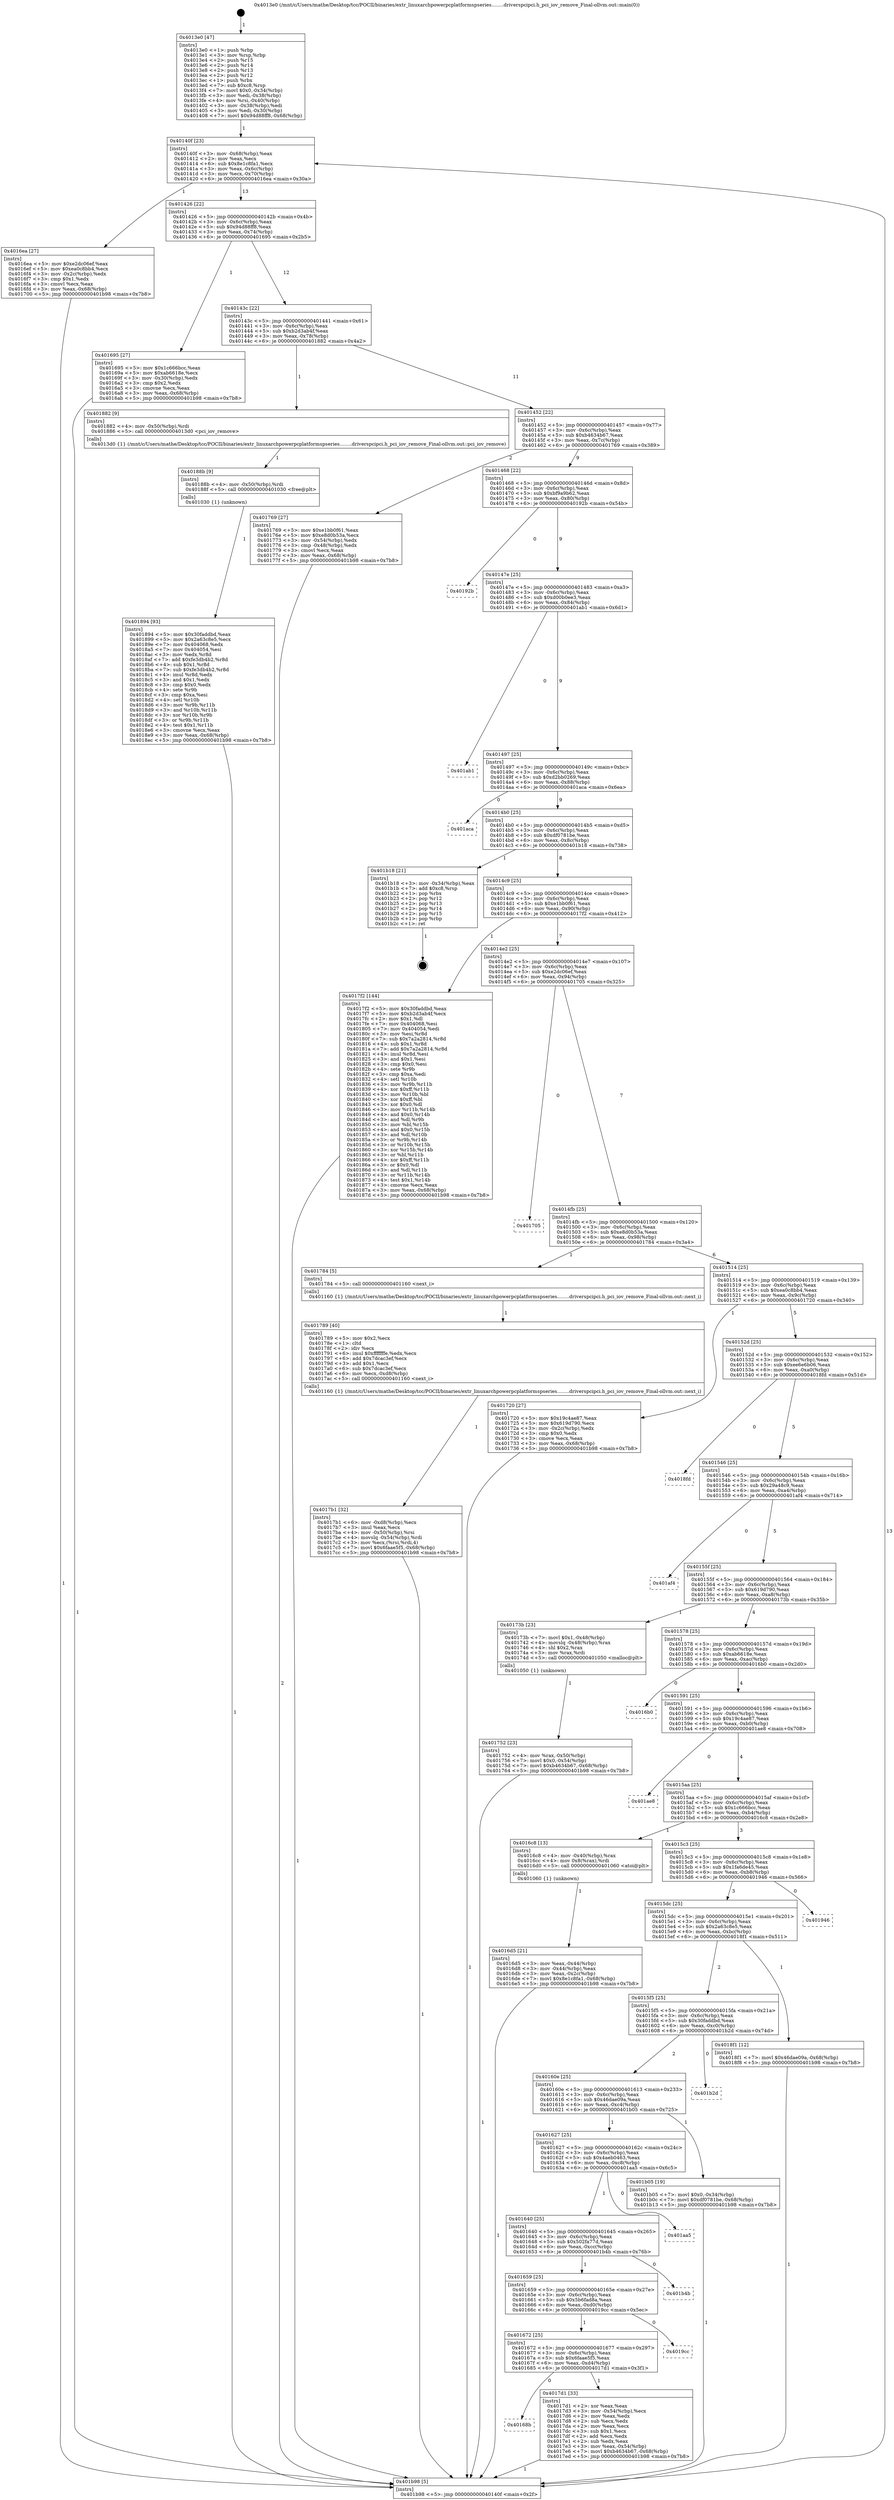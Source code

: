 digraph "0x4013e0" {
  label = "0x4013e0 (/mnt/c/Users/mathe/Desktop/tcc/POCII/binaries/extr_linuxarchpowerpcplatformspseries........driverspcipci.h_pci_iov_remove_Final-ollvm.out::main(0))"
  labelloc = "t"
  node[shape=record]

  Entry [label="",width=0.3,height=0.3,shape=circle,fillcolor=black,style=filled]
  "0x40140f" [label="{
     0x40140f [23]\l
     | [instrs]\l
     &nbsp;&nbsp;0x40140f \<+3\>: mov -0x68(%rbp),%eax\l
     &nbsp;&nbsp;0x401412 \<+2\>: mov %eax,%ecx\l
     &nbsp;&nbsp;0x401414 \<+6\>: sub $0x8e1c8fa1,%ecx\l
     &nbsp;&nbsp;0x40141a \<+3\>: mov %eax,-0x6c(%rbp)\l
     &nbsp;&nbsp;0x40141d \<+3\>: mov %ecx,-0x70(%rbp)\l
     &nbsp;&nbsp;0x401420 \<+6\>: je 00000000004016ea \<main+0x30a\>\l
  }"]
  "0x4016ea" [label="{
     0x4016ea [27]\l
     | [instrs]\l
     &nbsp;&nbsp;0x4016ea \<+5\>: mov $0xe2dc06ef,%eax\l
     &nbsp;&nbsp;0x4016ef \<+5\>: mov $0xea0c8bb4,%ecx\l
     &nbsp;&nbsp;0x4016f4 \<+3\>: mov -0x2c(%rbp),%edx\l
     &nbsp;&nbsp;0x4016f7 \<+3\>: cmp $0x1,%edx\l
     &nbsp;&nbsp;0x4016fa \<+3\>: cmovl %ecx,%eax\l
     &nbsp;&nbsp;0x4016fd \<+3\>: mov %eax,-0x68(%rbp)\l
     &nbsp;&nbsp;0x401700 \<+5\>: jmp 0000000000401b98 \<main+0x7b8\>\l
  }"]
  "0x401426" [label="{
     0x401426 [22]\l
     | [instrs]\l
     &nbsp;&nbsp;0x401426 \<+5\>: jmp 000000000040142b \<main+0x4b\>\l
     &nbsp;&nbsp;0x40142b \<+3\>: mov -0x6c(%rbp),%eax\l
     &nbsp;&nbsp;0x40142e \<+5\>: sub $0x94d88ff8,%eax\l
     &nbsp;&nbsp;0x401433 \<+3\>: mov %eax,-0x74(%rbp)\l
     &nbsp;&nbsp;0x401436 \<+6\>: je 0000000000401695 \<main+0x2b5\>\l
  }"]
  Exit [label="",width=0.3,height=0.3,shape=circle,fillcolor=black,style=filled,peripheries=2]
  "0x401695" [label="{
     0x401695 [27]\l
     | [instrs]\l
     &nbsp;&nbsp;0x401695 \<+5\>: mov $0x1c666bcc,%eax\l
     &nbsp;&nbsp;0x40169a \<+5\>: mov $0xab6618e,%ecx\l
     &nbsp;&nbsp;0x40169f \<+3\>: mov -0x30(%rbp),%edx\l
     &nbsp;&nbsp;0x4016a2 \<+3\>: cmp $0x2,%edx\l
     &nbsp;&nbsp;0x4016a5 \<+3\>: cmovne %ecx,%eax\l
     &nbsp;&nbsp;0x4016a8 \<+3\>: mov %eax,-0x68(%rbp)\l
     &nbsp;&nbsp;0x4016ab \<+5\>: jmp 0000000000401b98 \<main+0x7b8\>\l
  }"]
  "0x40143c" [label="{
     0x40143c [22]\l
     | [instrs]\l
     &nbsp;&nbsp;0x40143c \<+5\>: jmp 0000000000401441 \<main+0x61\>\l
     &nbsp;&nbsp;0x401441 \<+3\>: mov -0x6c(%rbp),%eax\l
     &nbsp;&nbsp;0x401444 \<+5\>: sub $0xb2d3ab4f,%eax\l
     &nbsp;&nbsp;0x401449 \<+3\>: mov %eax,-0x78(%rbp)\l
     &nbsp;&nbsp;0x40144c \<+6\>: je 0000000000401882 \<main+0x4a2\>\l
  }"]
  "0x401b98" [label="{
     0x401b98 [5]\l
     | [instrs]\l
     &nbsp;&nbsp;0x401b98 \<+5\>: jmp 000000000040140f \<main+0x2f\>\l
  }"]
  "0x4013e0" [label="{
     0x4013e0 [47]\l
     | [instrs]\l
     &nbsp;&nbsp;0x4013e0 \<+1\>: push %rbp\l
     &nbsp;&nbsp;0x4013e1 \<+3\>: mov %rsp,%rbp\l
     &nbsp;&nbsp;0x4013e4 \<+2\>: push %r15\l
     &nbsp;&nbsp;0x4013e6 \<+2\>: push %r14\l
     &nbsp;&nbsp;0x4013e8 \<+2\>: push %r13\l
     &nbsp;&nbsp;0x4013ea \<+2\>: push %r12\l
     &nbsp;&nbsp;0x4013ec \<+1\>: push %rbx\l
     &nbsp;&nbsp;0x4013ed \<+7\>: sub $0xc8,%rsp\l
     &nbsp;&nbsp;0x4013f4 \<+7\>: movl $0x0,-0x34(%rbp)\l
     &nbsp;&nbsp;0x4013fb \<+3\>: mov %edi,-0x38(%rbp)\l
     &nbsp;&nbsp;0x4013fe \<+4\>: mov %rsi,-0x40(%rbp)\l
     &nbsp;&nbsp;0x401402 \<+3\>: mov -0x38(%rbp),%edi\l
     &nbsp;&nbsp;0x401405 \<+3\>: mov %edi,-0x30(%rbp)\l
     &nbsp;&nbsp;0x401408 \<+7\>: movl $0x94d88ff8,-0x68(%rbp)\l
  }"]
  "0x401894" [label="{
     0x401894 [93]\l
     | [instrs]\l
     &nbsp;&nbsp;0x401894 \<+5\>: mov $0x30faddbd,%eax\l
     &nbsp;&nbsp;0x401899 \<+5\>: mov $0x2a63c8e5,%ecx\l
     &nbsp;&nbsp;0x40189e \<+7\>: mov 0x404068,%edx\l
     &nbsp;&nbsp;0x4018a5 \<+7\>: mov 0x404054,%esi\l
     &nbsp;&nbsp;0x4018ac \<+3\>: mov %edx,%r8d\l
     &nbsp;&nbsp;0x4018af \<+7\>: add $0xfe3db4b2,%r8d\l
     &nbsp;&nbsp;0x4018b6 \<+4\>: sub $0x1,%r8d\l
     &nbsp;&nbsp;0x4018ba \<+7\>: sub $0xfe3db4b2,%r8d\l
     &nbsp;&nbsp;0x4018c1 \<+4\>: imul %r8d,%edx\l
     &nbsp;&nbsp;0x4018c5 \<+3\>: and $0x1,%edx\l
     &nbsp;&nbsp;0x4018c8 \<+3\>: cmp $0x0,%edx\l
     &nbsp;&nbsp;0x4018cb \<+4\>: sete %r9b\l
     &nbsp;&nbsp;0x4018cf \<+3\>: cmp $0xa,%esi\l
     &nbsp;&nbsp;0x4018d2 \<+4\>: setl %r10b\l
     &nbsp;&nbsp;0x4018d6 \<+3\>: mov %r9b,%r11b\l
     &nbsp;&nbsp;0x4018d9 \<+3\>: and %r10b,%r11b\l
     &nbsp;&nbsp;0x4018dc \<+3\>: xor %r10b,%r9b\l
     &nbsp;&nbsp;0x4018df \<+3\>: or %r9b,%r11b\l
     &nbsp;&nbsp;0x4018e2 \<+4\>: test $0x1,%r11b\l
     &nbsp;&nbsp;0x4018e6 \<+3\>: cmovne %ecx,%eax\l
     &nbsp;&nbsp;0x4018e9 \<+3\>: mov %eax,-0x68(%rbp)\l
     &nbsp;&nbsp;0x4018ec \<+5\>: jmp 0000000000401b98 \<main+0x7b8\>\l
  }"]
  "0x401882" [label="{
     0x401882 [9]\l
     | [instrs]\l
     &nbsp;&nbsp;0x401882 \<+4\>: mov -0x50(%rbp),%rdi\l
     &nbsp;&nbsp;0x401886 \<+5\>: call 00000000004013d0 \<pci_iov_remove\>\l
     | [calls]\l
     &nbsp;&nbsp;0x4013d0 \{1\} (/mnt/c/Users/mathe/Desktop/tcc/POCII/binaries/extr_linuxarchpowerpcplatformspseries........driverspcipci.h_pci_iov_remove_Final-ollvm.out::pci_iov_remove)\l
  }"]
  "0x401452" [label="{
     0x401452 [22]\l
     | [instrs]\l
     &nbsp;&nbsp;0x401452 \<+5\>: jmp 0000000000401457 \<main+0x77\>\l
     &nbsp;&nbsp;0x401457 \<+3\>: mov -0x6c(%rbp),%eax\l
     &nbsp;&nbsp;0x40145a \<+5\>: sub $0xb4634b67,%eax\l
     &nbsp;&nbsp;0x40145f \<+3\>: mov %eax,-0x7c(%rbp)\l
     &nbsp;&nbsp;0x401462 \<+6\>: je 0000000000401769 \<main+0x389\>\l
  }"]
  "0x40188b" [label="{
     0x40188b [9]\l
     | [instrs]\l
     &nbsp;&nbsp;0x40188b \<+4\>: mov -0x50(%rbp),%rdi\l
     &nbsp;&nbsp;0x40188f \<+5\>: call 0000000000401030 \<free@plt\>\l
     | [calls]\l
     &nbsp;&nbsp;0x401030 \{1\} (unknown)\l
  }"]
  "0x401769" [label="{
     0x401769 [27]\l
     | [instrs]\l
     &nbsp;&nbsp;0x401769 \<+5\>: mov $0xe1bb0f61,%eax\l
     &nbsp;&nbsp;0x40176e \<+5\>: mov $0xe8d0b53a,%ecx\l
     &nbsp;&nbsp;0x401773 \<+3\>: mov -0x54(%rbp),%edx\l
     &nbsp;&nbsp;0x401776 \<+3\>: cmp -0x48(%rbp),%edx\l
     &nbsp;&nbsp;0x401779 \<+3\>: cmovl %ecx,%eax\l
     &nbsp;&nbsp;0x40177c \<+3\>: mov %eax,-0x68(%rbp)\l
     &nbsp;&nbsp;0x40177f \<+5\>: jmp 0000000000401b98 \<main+0x7b8\>\l
  }"]
  "0x401468" [label="{
     0x401468 [22]\l
     | [instrs]\l
     &nbsp;&nbsp;0x401468 \<+5\>: jmp 000000000040146d \<main+0x8d\>\l
     &nbsp;&nbsp;0x40146d \<+3\>: mov -0x6c(%rbp),%eax\l
     &nbsp;&nbsp;0x401470 \<+5\>: sub $0xbf9a9b62,%eax\l
     &nbsp;&nbsp;0x401475 \<+3\>: mov %eax,-0x80(%rbp)\l
     &nbsp;&nbsp;0x401478 \<+6\>: je 000000000040192b \<main+0x54b\>\l
  }"]
  "0x40168b" [label="{
     0x40168b\l
  }", style=dashed]
  "0x40192b" [label="{
     0x40192b\l
  }", style=dashed]
  "0x40147e" [label="{
     0x40147e [25]\l
     | [instrs]\l
     &nbsp;&nbsp;0x40147e \<+5\>: jmp 0000000000401483 \<main+0xa3\>\l
     &nbsp;&nbsp;0x401483 \<+3\>: mov -0x6c(%rbp),%eax\l
     &nbsp;&nbsp;0x401486 \<+5\>: sub $0xd00b0ee3,%eax\l
     &nbsp;&nbsp;0x40148b \<+6\>: mov %eax,-0x84(%rbp)\l
     &nbsp;&nbsp;0x401491 \<+6\>: je 0000000000401ab1 \<main+0x6d1\>\l
  }"]
  "0x4017d1" [label="{
     0x4017d1 [33]\l
     | [instrs]\l
     &nbsp;&nbsp;0x4017d1 \<+2\>: xor %eax,%eax\l
     &nbsp;&nbsp;0x4017d3 \<+3\>: mov -0x54(%rbp),%ecx\l
     &nbsp;&nbsp;0x4017d6 \<+2\>: mov %eax,%edx\l
     &nbsp;&nbsp;0x4017d8 \<+2\>: sub %ecx,%edx\l
     &nbsp;&nbsp;0x4017da \<+2\>: mov %eax,%ecx\l
     &nbsp;&nbsp;0x4017dc \<+3\>: sub $0x1,%ecx\l
     &nbsp;&nbsp;0x4017df \<+2\>: add %ecx,%edx\l
     &nbsp;&nbsp;0x4017e1 \<+2\>: sub %edx,%eax\l
     &nbsp;&nbsp;0x4017e3 \<+3\>: mov %eax,-0x54(%rbp)\l
     &nbsp;&nbsp;0x4017e6 \<+7\>: movl $0xb4634b67,-0x68(%rbp)\l
     &nbsp;&nbsp;0x4017ed \<+5\>: jmp 0000000000401b98 \<main+0x7b8\>\l
  }"]
  "0x401ab1" [label="{
     0x401ab1\l
  }", style=dashed]
  "0x401497" [label="{
     0x401497 [25]\l
     | [instrs]\l
     &nbsp;&nbsp;0x401497 \<+5\>: jmp 000000000040149c \<main+0xbc\>\l
     &nbsp;&nbsp;0x40149c \<+3\>: mov -0x6c(%rbp),%eax\l
     &nbsp;&nbsp;0x40149f \<+5\>: sub $0xd2bb0269,%eax\l
     &nbsp;&nbsp;0x4014a4 \<+6\>: mov %eax,-0x88(%rbp)\l
     &nbsp;&nbsp;0x4014aa \<+6\>: je 0000000000401aca \<main+0x6ea\>\l
  }"]
  "0x401672" [label="{
     0x401672 [25]\l
     | [instrs]\l
     &nbsp;&nbsp;0x401672 \<+5\>: jmp 0000000000401677 \<main+0x297\>\l
     &nbsp;&nbsp;0x401677 \<+3\>: mov -0x6c(%rbp),%eax\l
     &nbsp;&nbsp;0x40167a \<+5\>: sub $0x6faae5f5,%eax\l
     &nbsp;&nbsp;0x40167f \<+6\>: mov %eax,-0xd4(%rbp)\l
     &nbsp;&nbsp;0x401685 \<+6\>: je 00000000004017d1 \<main+0x3f1\>\l
  }"]
  "0x401aca" [label="{
     0x401aca\l
  }", style=dashed]
  "0x4014b0" [label="{
     0x4014b0 [25]\l
     | [instrs]\l
     &nbsp;&nbsp;0x4014b0 \<+5\>: jmp 00000000004014b5 \<main+0xd5\>\l
     &nbsp;&nbsp;0x4014b5 \<+3\>: mov -0x6c(%rbp),%eax\l
     &nbsp;&nbsp;0x4014b8 \<+5\>: sub $0xdf0781be,%eax\l
     &nbsp;&nbsp;0x4014bd \<+6\>: mov %eax,-0x8c(%rbp)\l
     &nbsp;&nbsp;0x4014c3 \<+6\>: je 0000000000401b18 \<main+0x738\>\l
  }"]
  "0x4019cc" [label="{
     0x4019cc\l
  }", style=dashed]
  "0x401b18" [label="{
     0x401b18 [21]\l
     | [instrs]\l
     &nbsp;&nbsp;0x401b18 \<+3\>: mov -0x34(%rbp),%eax\l
     &nbsp;&nbsp;0x401b1b \<+7\>: add $0xc8,%rsp\l
     &nbsp;&nbsp;0x401b22 \<+1\>: pop %rbx\l
     &nbsp;&nbsp;0x401b23 \<+2\>: pop %r12\l
     &nbsp;&nbsp;0x401b25 \<+2\>: pop %r13\l
     &nbsp;&nbsp;0x401b27 \<+2\>: pop %r14\l
     &nbsp;&nbsp;0x401b29 \<+2\>: pop %r15\l
     &nbsp;&nbsp;0x401b2b \<+1\>: pop %rbp\l
     &nbsp;&nbsp;0x401b2c \<+1\>: ret\l
  }"]
  "0x4014c9" [label="{
     0x4014c9 [25]\l
     | [instrs]\l
     &nbsp;&nbsp;0x4014c9 \<+5\>: jmp 00000000004014ce \<main+0xee\>\l
     &nbsp;&nbsp;0x4014ce \<+3\>: mov -0x6c(%rbp),%eax\l
     &nbsp;&nbsp;0x4014d1 \<+5\>: sub $0xe1bb0f61,%eax\l
     &nbsp;&nbsp;0x4014d6 \<+6\>: mov %eax,-0x90(%rbp)\l
     &nbsp;&nbsp;0x4014dc \<+6\>: je 00000000004017f2 \<main+0x412\>\l
  }"]
  "0x401659" [label="{
     0x401659 [25]\l
     | [instrs]\l
     &nbsp;&nbsp;0x401659 \<+5\>: jmp 000000000040165e \<main+0x27e\>\l
     &nbsp;&nbsp;0x40165e \<+3\>: mov -0x6c(%rbp),%eax\l
     &nbsp;&nbsp;0x401661 \<+5\>: sub $0x5b6fad8a,%eax\l
     &nbsp;&nbsp;0x401666 \<+6\>: mov %eax,-0xd0(%rbp)\l
     &nbsp;&nbsp;0x40166c \<+6\>: je 00000000004019cc \<main+0x5ec\>\l
  }"]
  "0x4017f2" [label="{
     0x4017f2 [144]\l
     | [instrs]\l
     &nbsp;&nbsp;0x4017f2 \<+5\>: mov $0x30faddbd,%eax\l
     &nbsp;&nbsp;0x4017f7 \<+5\>: mov $0xb2d3ab4f,%ecx\l
     &nbsp;&nbsp;0x4017fc \<+2\>: mov $0x1,%dl\l
     &nbsp;&nbsp;0x4017fe \<+7\>: mov 0x404068,%esi\l
     &nbsp;&nbsp;0x401805 \<+7\>: mov 0x404054,%edi\l
     &nbsp;&nbsp;0x40180c \<+3\>: mov %esi,%r8d\l
     &nbsp;&nbsp;0x40180f \<+7\>: sub $0x7a2a2814,%r8d\l
     &nbsp;&nbsp;0x401816 \<+4\>: sub $0x1,%r8d\l
     &nbsp;&nbsp;0x40181a \<+7\>: add $0x7a2a2814,%r8d\l
     &nbsp;&nbsp;0x401821 \<+4\>: imul %r8d,%esi\l
     &nbsp;&nbsp;0x401825 \<+3\>: and $0x1,%esi\l
     &nbsp;&nbsp;0x401828 \<+3\>: cmp $0x0,%esi\l
     &nbsp;&nbsp;0x40182b \<+4\>: sete %r9b\l
     &nbsp;&nbsp;0x40182f \<+3\>: cmp $0xa,%edi\l
     &nbsp;&nbsp;0x401832 \<+4\>: setl %r10b\l
     &nbsp;&nbsp;0x401836 \<+3\>: mov %r9b,%r11b\l
     &nbsp;&nbsp;0x401839 \<+4\>: xor $0xff,%r11b\l
     &nbsp;&nbsp;0x40183d \<+3\>: mov %r10b,%bl\l
     &nbsp;&nbsp;0x401840 \<+3\>: xor $0xff,%bl\l
     &nbsp;&nbsp;0x401843 \<+3\>: xor $0x0,%dl\l
     &nbsp;&nbsp;0x401846 \<+3\>: mov %r11b,%r14b\l
     &nbsp;&nbsp;0x401849 \<+4\>: and $0x0,%r14b\l
     &nbsp;&nbsp;0x40184d \<+3\>: and %dl,%r9b\l
     &nbsp;&nbsp;0x401850 \<+3\>: mov %bl,%r15b\l
     &nbsp;&nbsp;0x401853 \<+4\>: and $0x0,%r15b\l
     &nbsp;&nbsp;0x401857 \<+3\>: and %dl,%r10b\l
     &nbsp;&nbsp;0x40185a \<+3\>: or %r9b,%r14b\l
     &nbsp;&nbsp;0x40185d \<+3\>: or %r10b,%r15b\l
     &nbsp;&nbsp;0x401860 \<+3\>: xor %r15b,%r14b\l
     &nbsp;&nbsp;0x401863 \<+3\>: or %bl,%r11b\l
     &nbsp;&nbsp;0x401866 \<+4\>: xor $0xff,%r11b\l
     &nbsp;&nbsp;0x40186a \<+3\>: or $0x0,%dl\l
     &nbsp;&nbsp;0x40186d \<+3\>: and %dl,%r11b\l
     &nbsp;&nbsp;0x401870 \<+3\>: or %r11b,%r14b\l
     &nbsp;&nbsp;0x401873 \<+4\>: test $0x1,%r14b\l
     &nbsp;&nbsp;0x401877 \<+3\>: cmovne %ecx,%eax\l
     &nbsp;&nbsp;0x40187a \<+3\>: mov %eax,-0x68(%rbp)\l
     &nbsp;&nbsp;0x40187d \<+5\>: jmp 0000000000401b98 \<main+0x7b8\>\l
  }"]
  "0x4014e2" [label="{
     0x4014e2 [25]\l
     | [instrs]\l
     &nbsp;&nbsp;0x4014e2 \<+5\>: jmp 00000000004014e7 \<main+0x107\>\l
     &nbsp;&nbsp;0x4014e7 \<+3\>: mov -0x6c(%rbp),%eax\l
     &nbsp;&nbsp;0x4014ea \<+5\>: sub $0xe2dc06ef,%eax\l
     &nbsp;&nbsp;0x4014ef \<+6\>: mov %eax,-0x94(%rbp)\l
     &nbsp;&nbsp;0x4014f5 \<+6\>: je 0000000000401705 \<main+0x325\>\l
  }"]
  "0x401b4b" [label="{
     0x401b4b\l
  }", style=dashed]
  "0x401705" [label="{
     0x401705\l
  }", style=dashed]
  "0x4014fb" [label="{
     0x4014fb [25]\l
     | [instrs]\l
     &nbsp;&nbsp;0x4014fb \<+5\>: jmp 0000000000401500 \<main+0x120\>\l
     &nbsp;&nbsp;0x401500 \<+3\>: mov -0x6c(%rbp),%eax\l
     &nbsp;&nbsp;0x401503 \<+5\>: sub $0xe8d0b53a,%eax\l
     &nbsp;&nbsp;0x401508 \<+6\>: mov %eax,-0x98(%rbp)\l
     &nbsp;&nbsp;0x40150e \<+6\>: je 0000000000401784 \<main+0x3a4\>\l
  }"]
  "0x401640" [label="{
     0x401640 [25]\l
     | [instrs]\l
     &nbsp;&nbsp;0x401640 \<+5\>: jmp 0000000000401645 \<main+0x265\>\l
     &nbsp;&nbsp;0x401645 \<+3\>: mov -0x6c(%rbp),%eax\l
     &nbsp;&nbsp;0x401648 \<+5\>: sub $0x502fa77d,%eax\l
     &nbsp;&nbsp;0x40164d \<+6\>: mov %eax,-0xcc(%rbp)\l
     &nbsp;&nbsp;0x401653 \<+6\>: je 0000000000401b4b \<main+0x76b\>\l
  }"]
  "0x401784" [label="{
     0x401784 [5]\l
     | [instrs]\l
     &nbsp;&nbsp;0x401784 \<+5\>: call 0000000000401160 \<next_i\>\l
     | [calls]\l
     &nbsp;&nbsp;0x401160 \{1\} (/mnt/c/Users/mathe/Desktop/tcc/POCII/binaries/extr_linuxarchpowerpcplatformspseries........driverspcipci.h_pci_iov_remove_Final-ollvm.out::next_i)\l
  }"]
  "0x401514" [label="{
     0x401514 [25]\l
     | [instrs]\l
     &nbsp;&nbsp;0x401514 \<+5\>: jmp 0000000000401519 \<main+0x139\>\l
     &nbsp;&nbsp;0x401519 \<+3\>: mov -0x6c(%rbp),%eax\l
     &nbsp;&nbsp;0x40151c \<+5\>: sub $0xea0c8bb4,%eax\l
     &nbsp;&nbsp;0x401521 \<+6\>: mov %eax,-0x9c(%rbp)\l
     &nbsp;&nbsp;0x401527 \<+6\>: je 0000000000401720 \<main+0x340\>\l
  }"]
  "0x401aa5" [label="{
     0x401aa5\l
  }", style=dashed]
  "0x401720" [label="{
     0x401720 [27]\l
     | [instrs]\l
     &nbsp;&nbsp;0x401720 \<+5\>: mov $0x19c4ae87,%eax\l
     &nbsp;&nbsp;0x401725 \<+5\>: mov $0x619d790,%ecx\l
     &nbsp;&nbsp;0x40172a \<+3\>: mov -0x2c(%rbp),%edx\l
     &nbsp;&nbsp;0x40172d \<+3\>: cmp $0x0,%edx\l
     &nbsp;&nbsp;0x401730 \<+3\>: cmove %ecx,%eax\l
     &nbsp;&nbsp;0x401733 \<+3\>: mov %eax,-0x68(%rbp)\l
     &nbsp;&nbsp;0x401736 \<+5\>: jmp 0000000000401b98 \<main+0x7b8\>\l
  }"]
  "0x40152d" [label="{
     0x40152d [25]\l
     | [instrs]\l
     &nbsp;&nbsp;0x40152d \<+5\>: jmp 0000000000401532 \<main+0x152\>\l
     &nbsp;&nbsp;0x401532 \<+3\>: mov -0x6c(%rbp),%eax\l
     &nbsp;&nbsp;0x401535 \<+5\>: sub $0xee6e6b06,%eax\l
     &nbsp;&nbsp;0x40153a \<+6\>: mov %eax,-0xa0(%rbp)\l
     &nbsp;&nbsp;0x401540 \<+6\>: je 00000000004018fd \<main+0x51d\>\l
  }"]
  "0x401627" [label="{
     0x401627 [25]\l
     | [instrs]\l
     &nbsp;&nbsp;0x401627 \<+5\>: jmp 000000000040162c \<main+0x24c\>\l
     &nbsp;&nbsp;0x40162c \<+3\>: mov -0x6c(%rbp),%eax\l
     &nbsp;&nbsp;0x40162f \<+5\>: sub $0x4aeb0463,%eax\l
     &nbsp;&nbsp;0x401634 \<+6\>: mov %eax,-0xc8(%rbp)\l
     &nbsp;&nbsp;0x40163a \<+6\>: je 0000000000401aa5 \<main+0x6c5\>\l
  }"]
  "0x4018fd" [label="{
     0x4018fd\l
  }", style=dashed]
  "0x401546" [label="{
     0x401546 [25]\l
     | [instrs]\l
     &nbsp;&nbsp;0x401546 \<+5\>: jmp 000000000040154b \<main+0x16b\>\l
     &nbsp;&nbsp;0x40154b \<+3\>: mov -0x6c(%rbp),%eax\l
     &nbsp;&nbsp;0x40154e \<+5\>: sub $0x29a48c9,%eax\l
     &nbsp;&nbsp;0x401553 \<+6\>: mov %eax,-0xa4(%rbp)\l
     &nbsp;&nbsp;0x401559 \<+6\>: je 0000000000401af4 \<main+0x714\>\l
  }"]
  "0x401b05" [label="{
     0x401b05 [19]\l
     | [instrs]\l
     &nbsp;&nbsp;0x401b05 \<+7\>: movl $0x0,-0x34(%rbp)\l
     &nbsp;&nbsp;0x401b0c \<+7\>: movl $0xdf0781be,-0x68(%rbp)\l
     &nbsp;&nbsp;0x401b13 \<+5\>: jmp 0000000000401b98 \<main+0x7b8\>\l
  }"]
  "0x401af4" [label="{
     0x401af4\l
  }", style=dashed]
  "0x40155f" [label="{
     0x40155f [25]\l
     | [instrs]\l
     &nbsp;&nbsp;0x40155f \<+5\>: jmp 0000000000401564 \<main+0x184\>\l
     &nbsp;&nbsp;0x401564 \<+3\>: mov -0x6c(%rbp),%eax\l
     &nbsp;&nbsp;0x401567 \<+5\>: sub $0x619d790,%eax\l
     &nbsp;&nbsp;0x40156c \<+6\>: mov %eax,-0xa8(%rbp)\l
     &nbsp;&nbsp;0x401572 \<+6\>: je 000000000040173b \<main+0x35b\>\l
  }"]
  "0x40160e" [label="{
     0x40160e [25]\l
     | [instrs]\l
     &nbsp;&nbsp;0x40160e \<+5\>: jmp 0000000000401613 \<main+0x233\>\l
     &nbsp;&nbsp;0x401613 \<+3\>: mov -0x6c(%rbp),%eax\l
     &nbsp;&nbsp;0x401616 \<+5\>: sub $0x46dae09a,%eax\l
     &nbsp;&nbsp;0x40161b \<+6\>: mov %eax,-0xc4(%rbp)\l
     &nbsp;&nbsp;0x401621 \<+6\>: je 0000000000401b05 \<main+0x725\>\l
  }"]
  "0x40173b" [label="{
     0x40173b [23]\l
     | [instrs]\l
     &nbsp;&nbsp;0x40173b \<+7\>: movl $0x1,-0x48(%rbp)\l
     &nbsp;&nbsp;0x401742 \<+4\>: movslq -0x48(%rbp),%rax\l
     &nbsp;&nbsp;0x401746 \<+4\>: shl $0x2,%rax\l
     &nbsp;&nbsp;0x40174a \<+3\>: mov %rax,%rdi\l
     &nbsp;&nbsp;0x40174d \<+5\>: call 0000000000401050 \<malloc@plt\>\l
     | [calls]\l
     &nbsp;&nbsp;0x401050 \{1\} (unknown)\l
  }"]
  "0x401578" [label="{
     0x401578 [25]\l
     | [instrs]\l
     &nbsp;&nbsp;0x401578 \<+5\>: jmp 000000000040157d \<main+0x19d\>\l
     &nbsp;&nbsp;0x40157d \<+3\>: mov -0x6c(%rbp),%eax\l
     &nbsp;&nbsp;0x401580 \<+5\>: sub $0xab6618e,%eax\l
     &nbsp;&nbsp;0x401585 \<+6\>: mov %eax,-0xac(%rbp)\l
     &nbsp;&nbsp;0x40158b \<+6\>: je 00000000004016b0 \<main+0x2d0\>\l
  }"]
  "0x401b2d" [label="{
     0x401b2d\l
  }", style=dashed]
  "0x4016b0" [label="{
     0x4016b0\l
  }", style=dashed]
  "0x401591" [label="{
     0x401591 [25]\l
     | [instrs]\l
     &nbsp;&nbsp;0x401591 \<+5\>: jmp 0000000000401596 \<main+0x1b6\>\l
     &nbsp;&nbsp;0x401596 \<+3\>: mov -0x6c(%rbp),%eax\l
     &nbsp;&nbsp;0x401599 \<+5\>: sub $0x19c4ae87,%eax\l
     &nbsp;&nbsp;0x40159e \<+6\>: mov %eax,-0xb0(%rbp)\l
     &nbsp;&nbsp;0x4015a4 \<+6\>: je 0000000000401ae8 \<main+0x708\>\l
  }"]
  "0x4015f5" [label="{
     0x4015f5 [25]\l
     | [instrs]\l
     &nbsp;&nbsp;0x4015f5 \<+5\>: jmp 00000000004015fa \<main+0x21a\>\l
     &nbsp;&nbsp;0x4015fa \<+3\>: mov -0x6c(%rbp),%eax\l
     &nbsp;&nbsp;0x4015fd \<+5\>: sub $0x30faddbd,%eax\l
     &nbsp;&nbsp;0x401602 \<+6\>: mov %eax,-0xc0(%rbp)\l
     &nbsp;&nbsp;0x401608 \<+6\>: je 0000000000401b2d \<main+0x74d\>\l
  }"]
  "0x401ae8" [label="{
     0x401ae8\l
  }", style=dashed]
  "0x4015aa" [label="{
     0x4015aa [25]\l
     | [instrs]\l
     &nbsp;&nbsp;0x4015aa \<+5\>: jmp 00000000004015af \<main+0x1cf\>\l
     &nbsp;&nbsp;0x4015af \<+3\>: mov -0x6c(%rbp),%eax\l
     &nbsp;&nbsp;0x4015b2 \<+5\>: sub $0x1c666bcc,%eax\l
     &nbsp;&nbsp;0x4015b7 \<+6\>: mov %eax,-0xb4(%rbp)\l
     &nbsp;&nbsp;0x4015bd \<+6\>: je 00000000004016c8 \<main+0x2e8\>\l
  }"]
  "0x4018f1" [label="{
     0x4018f1 [12]\l
     | [instrs]\l
     &nbsp;&nbsp;0x4018f1 \<+7\>: movl $0x46dae09a,-0x68(%rbp)\l
     &nbsp;&nbsp;0x4018f8 \<+5\>: jmp 0000000000401b98 \<main+0x7b8\>\l
  }"]
  "0x4016c8" [label="{
     0x4016c8 [13]\l
     | [instrs]\l
     &nbsp;&nbsp;0x4016c8 \<+4\>: mov -0x40(%rbp),%rax\l
     &nbsp;&nbsp;0x4016cc \<+4\>: mov 0x8(%rax),%rdi\l
     &nbsp;&nbsp;0x4016d0 \<+5\>: call 0000000000401060 \<atoi@plt\>\l
     | [calls]\l
     &nbsp;&nbsp;0x401060 \{1\} (unknown)\l
  }"]
  "0x4015c3" [label="{
     0x4015c3 [25]\l
     | [instrs]\l
     &nbsp;&nbsp;0x4015c3 \<+5\>: jmp 00000000004015c8 \<main+0x1e8\>\l
     &nbsp;&nbsp;0x4015c8 \<+3\>: mov -0x6c(%rbp),%eax\l
     &nbsp;&nbsp;0x4015cb \<+5\>: sub $0x1fa6de45,%eax\l
     &nbsp;&nbsp;0x4015d0 \<+6\>: mov %eax,-0xb8(%rbp)\l
     &nbsp;&nbsp;0x4015d6 \<+6\>: je 0000000000401946 \<main+0x566\>\l
  }"]
  "0x4016d5" [label="{
     0x4016d5 [21]\l
     | [instrs]\l
     &nbsp;&nbsp;0x4016d5 \<+3\>: mov %eax,-0x44(%rbp)\l
     &nbsp;&nbsp;0x4016d8 \<+3\>: mov -0x44(%rbp),%eax\l
     &nbsp;&nbsp;0x4016db \<+3\>: mov %eax,-0x2c(%rbp)\l
     &nbsp;&nbsp;0x4016de \<+7\>: movl $0x8e1c8fa1,-0x68(%rbp)\l
     &nbsp;&nbsp;0x4016e5 \<+5\>: jmp 0000000000401b98 \<main+0x7b8\>\l
  }"]
  "0x401752" [label="{
     0x401752 [23]\l
     | [instrs]\l
     &nbsp;&nbsp;0x401752 \<+4\>: mov %rax,-0x50(%rbp)\l
     &nbsp;&nbsp;0x401756 \<+7\>: movl $0x0,-0x54(%rbp)\l
     &nbsp;&nbsp;0x40175d \<+7\>: movl $0xb4634b67,-0x68(%rbp)\l
     &nbsp;&nbsp;0x401764 \<+5\>: jmp 0000000000401b98 \<main+0x7b8\>\l
  }"]
  "0x401789" [label="{
     0x401789 [40]\l
     | [instrs]\l
     &nbsp;&nbsp;0x401789 \<+5\>: mov $0x2,%ecx\l
     &nbsp;&nbsp;0x40178e \<+1\>: cltd\l
     &nbsp;&nbsp;0x40178f \<+2\>: idiv %ecx\l
     &nbsp;&nbsp;0x401791 \<+6\>: imul $0xfffffffe,%edx,%ecx\l
     &nbsp;&nbsp;0x401797 \<+6\>: add $0x7dcac3ef,%ecx\l
     &nbsp;&nbsp;0x40179d \<+3\>: add $0x1,%ecx\l
     &nbsp;&nbsp;0x4017a0 \<+6\>: sub $0x7dcac3ef,%ecx\l
     &nbsp;&nbsp;0x4017a6 \<+6\>: mov %ecx,-0xd8(%rbp)\l
     &nbsp;&nbsp;0x4017ac \<+5\>: call 0000000000401160 \<next_i\>\l
     | [calls]\l
     &nbsp;&nbsp;0x401160 \{1\} (/mnt/c/Users/mathe/Desktop/tcc/POCII/binaries/extr_linuxarchpowerpcplatformspseries........driverspcipci.h_pci_iov_remove_Final-ollvm.out::next_i)\l
  }"]
  "0x4017b1" [label="{
     0x4017b1 [32]\l
     | [instrs]\l
     &nbsp;&nbsp;0x4017b1 \<+6\>: mov -0xd8(%rbp),%ecx\l
     &nbsp;&nbsp;0x4017b7 \<+3\>: imul %eax,%ecx\l
     &nbsp;&nbsp;0x4017ba \<+4\>: mov -0x50(%rbp),%rsi\l
     &nbsp;&nbsp;0x4017be \<+4\>: movslq -0x54(%rbp),%rdi\l
     &nbsp;&nbsp;0x4017c2 \<+3\>: mov %ecx,(%rsi,%rdi,4)\l
     &nbsp;&nbsp;0x4017c5 \<+7\>: movl $0x6faae5f5,-0x68(%rbp)\l
     &nbsp;&nbsp;0x4017cc \<+5\>: jmp 0000000000401b98 \<main+0x7b8\>\l
  }"]
  "0x4015dc" [label="{
     0x4015dc [25]\l
     | [instrs]\l
     &nbsp;&nbsp;0x4015dc \<+5\>: jmp 00000000004015e1 \<main+0x201\>\l
     &nbsp;&nbsp;0x4015e1 \<+3\>: mov -0x6c(%rbp),%eax\l
     &nbsp;&nbsp;0x4015e4 \<+5\>: sub $0x2a63c8e5,%eax\l
     &nbsp;&nbsp;0x4015e9 \<+6\>: mov %eax,-0xbc(%rbp)\l
     &nbsp;&nbsp;0x4015ef \<+6\>: je 00000000004018f1 \<main+0x511\>\l
  }"]
  "0x401946" [label="{
     0x401946\l
  }", style=dashed]
  Entry -> "0x4013e0" [label=" 1"]
  "0x40140f" -> "0x4016ea" [label=" 1"]
  "0x40140f" -> "0x401426" [label=" 13"]
  "0x401b18" -> Exit [label=" 1"]
  "0x401426" -> "0x401695" [label=" 1"]
  "0x401426" -> "0x40143c" [label=" 12"]
  "0x401695" -> "0x401b98" [label=" 1"]
  "0x4013e0" -> "0x40140f" [label=" 1"]
  "0x401b98" -> "0x40140f" [label=" 13"]
  "0x401b05" -> "0x401b98" [label=" 1"]
  "0x40143c" -> "0x401882" [label=" 1"]
  "0x40143c" -> "0x401452" [label=" 11"]
  "0x4018f1" -> "0x401b98" [label=" 1"]
  "0x401452" -> "0x401769" [label=" 2"]
  "0x401452" -> "0x401468" [label=" 9"]
  "0x401894" -> "0x401b98" [label=" 1"]
  "0x401468" -> "0x40192b" [label=" 0"]
  "0x401468" -> "0x40147e" [label=" 9"]
  "0x40188b" -> "0x401894" [label=" 1"]
  "0x40147e" -> "0x401ab1" [label=" 0"]
  "0x40147e" -> "0x401497" [label=" 9"]
  "0x401882" -> "0x40188b" [label=" 1"]
  "0x401497" -> "0x401aca" [label=" 0"]
  "0x401497" -> "0x4014b0" [label=" 9"]
  "0x4017d1" -> "0x401b98" [label=" 1"]
  "0x4014b0" -> "0x401b18" [label=" 1"]
  "0x4014b0" -> "0x4014c9" [label=" 8"]
  "0x401672" -> "0x40168b" [label=" 0"]
  "0x4014c9" -> "0x4017f2" [label=" 1"]
  "0x4014c9" -> "0x4014e2" [label=" 7"]
  "0x4017f2" -> "0x401b98" [label=" 1"]
  "0x4014e2" -> "0x401705" [label=" 0"]
  "0x4014e2" -> "0x4014fb" [label=" 7"]
  "0x401659" -> "0x401672" [label=" 1"]
  "0x4014fb" -> "0x401784" [label=" 1"]
  "0x4014fb" -> "0x401514" [label=" 6"]
  "0x401672" -> "0x4017d1" [label=" 1"]
  "0x401514" -> "0x401720" [label=" 1"]
  "0x401514" -> "0x40152d" [label=" 5"]
  "0x401640" -> "0x401659" [label=" 1"]
  "0x40152d" -> "0x4018fd" [label=" 0"]
  "0x40152d" -> "0x401546" [label=" 5"]
  "0x401659" -> "0x4019cc" [label=" 0"]
  "0x401546" -> "0x401af4" [label=" 0"]
  "0x401546" -> "0x40155f" [label=" 5"]
  "0x401627" -> "0x401640" [label=" 1"]
  "0x40155f" -> "0x40173b" [label=" 1"]
  "0x40155f" -> "0x401578" [label=" 4"]
  "0x401640" -> "0x401b4b" [label=" 0"]
  "0x401578" -> "0x4016b0" [label=" 0"]
  "0x401578" -> "0x401591" [label=" 4"]
  "0x40160e" -> "0x401627" [label=" 1"]
  "0x401591" -> "0x401ae8" [label=" 0"]
  "0x401591" -> "0x4015aa" [label=" 4"]
  "0x401627" -> "0x401aa5" [label=" 0"]
  "0x4015aa" -> "0x4016c8" [label=" 1"]
  "0x4015aa" -> "0x4015c3" [label=" 3"]
  "0x4016c8" -> "0x4016d5" [label=" 1"]
  "0x4016d5" -> "0x401b98" [label=" 1"]
  "0x4016ea" -> "0x401b98" [label=" 1"]
  "0x401720" -> "0x401b98" [label=" 1"]
  "0x40173b" -> "0x401752" [label=" 1"]
  "0x401752" -> "0x401b98" [label=" 1"]
  "0x401769" -> "0x401b98" [label=" 2"]
  "0x401784" -> "0x401789" [label=" 1"]
  "0x401789" -> "0x4017b1" [label=" 1"]
  "0x4017b1" -> "0x401b98" [label=" 1"]
  "0x4015f5" -> "0x40160e" [label=" 2"]
  "0x4015c3" -> "0x401946" [label=" 0"]
  "0x4015c3" -> "0x4015dc" [label=" 3"]
  "0x4015f5" -> "0x401b2d" [label=" 0"]
  "0x4015dc" -> "0x4018f1" [label=" 1"]
  "0x4015dc" -> "0x4015f5" [label=" 2"]
  "0x40160e" -> "0x401b05" [label=" 1"]
}
